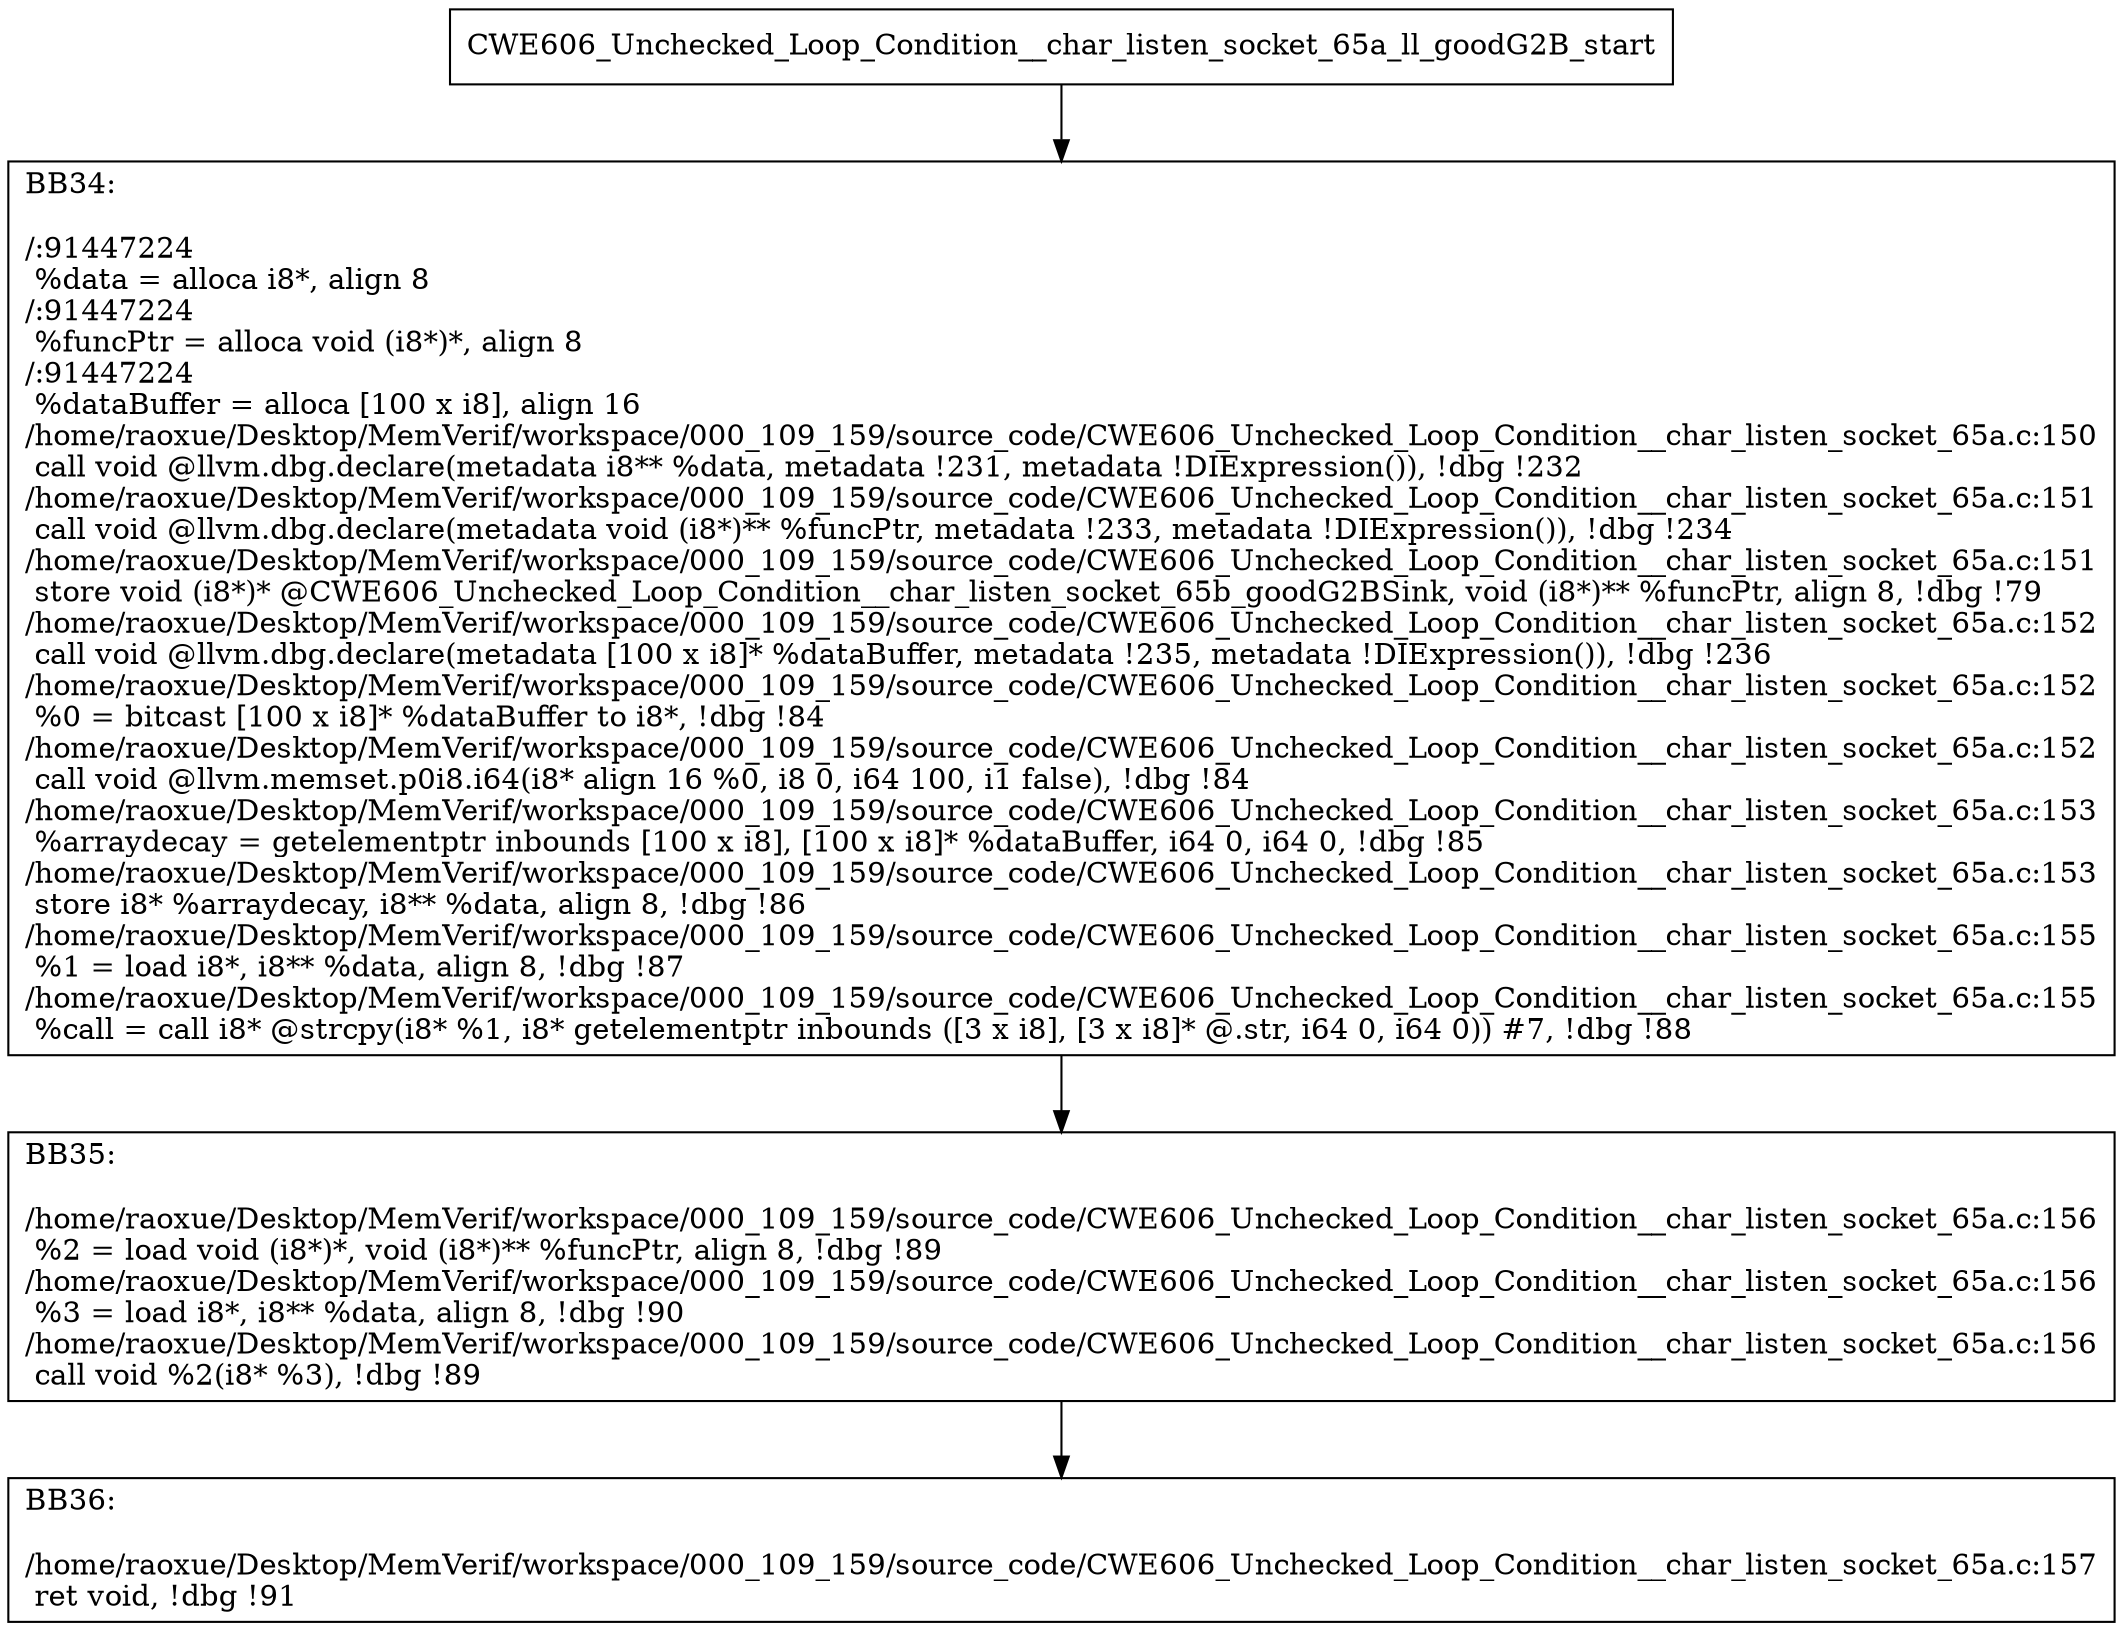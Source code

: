 digraph "CFG for'CWE606_Unchecked_Loop_Condition__char_listen_socket_65a_ll_goodG2B' function" {
	BBCWE606_Unchecked_Loop_Condition__char_listen_socket_65a_ll_goodG2B_start[shape=record,label="{CWE606_Unchecked_Loop_Condition__char_listen_socket_65a_ll_goodG2B_start}"];
	BBCWE606_Unchecked_Loop_Condition__char_listen_socket_65a_ll_goodG2B_start-> CWE606_Unchecked_Loop_Condition__char_listen_socket_65a_ll_goodG2BBB34;
	CWE606_Unchecked_Loop_Condition__char_listen_socket_65a_ll_goodG2BBB34 [shape=record, label="{BB34:\l\l/:91447224\l
  %data = alloca i8*, align 8\l
/:91447224\l
  %funcPtr = alloca void (i8*)*, align 8\l
/:91447224\l
  %dataBuffer = alloca [100 x i8], align 16\l
/home/raoxue/Desktop/MemVerif/workspace/000_109_159/source_code/CWE606_Unchecked_Loop_Condition__char_listen_socket_65a.c:150\l
  call void @llvm.dbg.declare(metadata i8** %data, metadata !231, metadata !DIExpression()), !dbg !232\l
/home/raoxue/Desktop/MemVerif/workspace/000_109_159/source_code/CWE606_Unchecked_Loop_Condition__char_listen_socket_65a.c:151\l
  call void @llvm.dbg.declare(metadata void (i8*)** %funcPtr, metadata !233, metadata !DIExpression()), !dbg !234\l
/home/raoxue/Desktop/MemVerif/workspace/000_109_159/source_code/CWE606_Unchecked_Loop_Condition__char_listen_socket_65a.c:151\l
  store void (i8*)* @CWE606_Unchecked_Loop_Condition__char_listen_socket_65b_goodG2BSink, void (i8*)** %funcPtr, align 8, !dbg !79\l
/home/raoxue/Desktop/MemVerif/workspace/000_109_159/source_code/CWE606_Unchecked_Loop_Condition__char_listen_socket_65a.c:152\l
  call void @llvm.dbg.declare(metadata [100 x i8]* %dataBuffer, metadata !235, metadata !DIExpression()), !dbg !236\l
/home/raoxue/Desktop/MemVerif/workspace/000_109_159/source_code/CWE606_Unchecked_Loop_Condition__char_listen_socket_65a.c:152\l
  %0 = bitcast [100 x i8]* %dataBuffer to i8*, !dbg !84\l
/home/raoxue/Desktop/MemVerif/workspace/000_109_159/source_code/CWE606_Unchecked_Loop_Condition__char_listen_socket_65a.c:152\l
  call void @llvm.memset.p0i8.i64(i8* align 16 %0, i8 0, i64 100, i1 false), !dbg !84\l
/home/raoxue/Desktop/MemVerif/workspace/000_109_159/source_code/CWE606_Unchecked_Loop_Condition__char_listen_socket_65a.c:153\l
  %arraydecay = getelementptr inbounds [100 x i8], [100 x i8]* %dataBuffer, i64 0, i64 0, !dbg !85\l
/home/raoxue/Desktop/MemVerif/workspace/000_109_159/source_code/CWE606_Unchecked_Loop_Condition__char_listen_socket_65a.c:153\l
  store i8* %arraydecay, i8** %data, align 8, !dbg !86\l
/home/raoxue/Desktop/MemVerif/workspace/000_109_159/source_code/CWE606_Unchecked_Loop_Condition__char_listen_socket_65a.c:155\l
  %1 = load i8*, i8** %data, align 8, !dbg !87\l
/home/raoxue/Desktop/MemVerif/workspace/000_109_159/source_code/CWE606_Unchecked_Loop_Condition__char_listen_socket_65a.c:155\l
  %call = call i8* @strcpy(i8* %1, i8* getelementptr inbounds ([3 x i8], [3 x i8]* @.str, i64 0, i64 0)) #7, !dbg !88\l
}"];
	CWE606_Unchecked_Loop_Condition__char_listen_socket_65a_ll_goodG2BBB34-> CWE606_Unchecked_Loop_Condition__char_listen_socket_65a_ll_goodG2BBB35;
	CWE606_Unchecked_Loop_Condition__char_listen_socket_65a_ll_goodG2BBB35 [shape=record, label="{BB35:\l\l/home/raoxue/Desktop/MemVerif/workspace/000_109_159/source_code/CWE606_Unchecked_Loop_Condition__char_listen_socket_65a.c:156\l
  %2 = load void (i8*)*, void (i8*)** %funcPtr, align 8, !dbg !89\l
/home/raoxue/Desktop/MemVerif/workspace/000_109_159/source_code/CWE606_Unchecked_Loop_Condition__char_listen_socket_65a.c:156\l
  %3 = load i8*, i8** %data, align 8, !dbg !90\l
/home/raoxue/Desktop/MemVerif/workspace/000_109_159/source_code/CWE606_Unchecked_Loop_Condition__char_listen_socket_65a.c:156\l
  call void %2(i8* %3), !dbg !89\l
}"];
	CWE606_Unchecked_Loop_Condition__char_listen_socket_65a_ll_goodG2BBB35-> CWE606_Unchecked_Loop_Condition__char_listen_socket_65a_ll_goodG2BBB36;
	CWE606_Unchecked_Loop_Condition__char_listen_socket_65a_ll_goodG2BBB36 [shape=record, label="{BB36:\l\l/home/raoxue/Desktop/MemVerif/workspace/000_109_159/source_code/CWE606_Unchecked_Loop_Condition__char_listen_socket_65a.c:157\l
  ret void, !dbg !91\l
}"];
}
